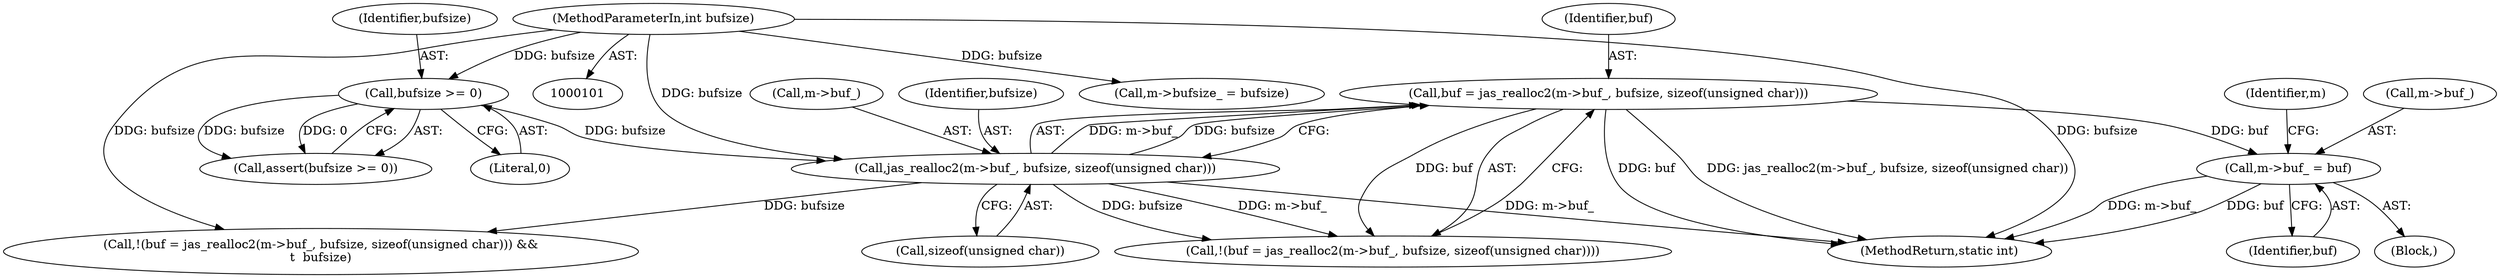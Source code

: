digraph "0_jasper_44a524e367597af58d6265ae2014468b334d0309@pointer" {
"1000127" [label="(Call,m->buf_ = buf)"];
"1000113" [label="(Call,buf = jas_realloc2(m->buf_, bufsize, sizeof(unsigned char)))"];
"1000115" [label="(Call,jas_realloc2(m->buf_, bufsize, sizeof(unsigned char)))"];
"1000107" [label="(Call,bufsize >= 0)"];
"1000103" [label="(MethodParameterIn,int bufsize)"];
"1000114" [label="(Identifier,buf)"];
"1000134" [label="(Identifier,m)"];
"1000113" [label="(Call,buf = jas_realloc2(m->buf_, bufsize, sizeof(unsigned char)))"];
"1000104" [label="(Block,)"];
"1000107" [label="(Call,bufsize >= 0)"];
"1000116" [label="(Call,m->buf_)"];
"1000132" [label="(Call,m->bufsize_ = bufsize)"];
"1000120" [label="(Call,sizeof(unsigned char))"];
"1000127" [label="(Call,m->buf_ = buf)"];
"1000111" [label="(Call,!(buf = jas_realloc2(m->buf_, bufsize, sizeof(unsigned char))) &&\n\t  bufsize)"];
"1000115" [label="(Call,jas_realloc2(m->buf_, bufsize, sizeof(unsigned char)))"];
"1000131" [label="(Identifier,buf)"];
"1000112" [label="(Call,!(buf = jas_realloc2(m->buf_, bufsize, sizeof(unsigned char))))"];
"1000103" [label="(MethodParameterIn,int bufsize)"];
"1000108" [label="(Identifier,bufsize)"];
"1000139" [label="(MethodReturn,static int)"];
"1000119" [label="(Identifier,bufsize)"];
"1000109" [label="(Literal,0)"];
"1000128" [label="(Call,m->buf_)"];
"1000106" [label="(Call,assert(bufsize >= 0))"];
"1000127" -> "1000104"  [label="AST: "];
"1000127" -> "1000131"  [label="CFG: "];
"1000128" -> "1000127"  [label="AST: "];
"1000131" -> "1000127"  [label="AST: "];
"1000134" -> "1000127"  [label="CFG: "];
"1000127" -> "1000139"  [label="DDG: m->buf_"];
"1000127" -> "1000139"  [label="DDG: buf"];
"1000113" -> "1000127"  [label="DDG: buf"];
"1000113" -> "1000112"  [label="AST: "];
"1000113" -> "1000115"  [label="CFG: "];
"1000114" -> "1000113"  [label="AST: "];
"1000115" -> "1000113"  [label="AST: "];
"1000112" -> "1000113"  [label="CFG: "];
"1000113" -> "1000139"  [label="DDG: buf"];
"1000113" -> "1000139"  [label="DDG: jas_realloc2(m->buf_, bufsize, sizeof(unsigned char))"];
"1000113" -> "1000112"  [label="DDG: buf"];
"1000115" -> "1000113"  [label="DDG: m->buf_"];
"1000115" -> "1000113"  [label="DDG: bufsize"];
"1000115" -> "1000120"  [label="CFG: "];
"1000116" -> "1000115"  [label="AST: "];
"1000119" -> "1000115"  [label="AST: "];
"1000120" -> "1000115"  [label="AST: "];
"1000115" -> "1000139"  [label="DDG: m->buf_"];
"1000115" -> "1000112"  [label="DDG: m->buf_"];
"1000115" -> "1000112"  [label="DDG: bufsize"];
"1000107" -> "1000115"  [label="DDG: bufsize"];
"1000103" -> "1000115"  [label="DDG: bufsize"];
"1000115" -> "1000111"  [label="DDG: bufsize"];
"1000107" -> "1000106"  [label="AST: "];
"1000107" -> "1000109"  [label="CFG: "];
"1000108" -> "1000107"  [label="AST: "];
"1000109" -> "1000107"  [label="AST: "];
"1000106" -> "1000107"  [label="CFG: "];
"1000107" -> "1000106"  [label="DDG: bufsize"];
"1000107" -> "1000106"  [label="DDG: 0"];
"1000103" -> "1000107"  [label="DDG: bufsize"];
"1000103" -> "1000101"  [label="AST: "];
"1000103" -> "1000139"  [label="DDG: bufsize"];
"1000103" -> "1000111"  [label="DDG: bufsize"];
"1000103" -> "1000132"  [label="DDG: bufsize"];
}
